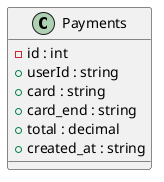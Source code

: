 @startuml payments.database
class Payments {
    -id : int
    +userId : string
    +card : string
    +card_end : string
    +total : decimal
    +created_at : string
}
@enduml

